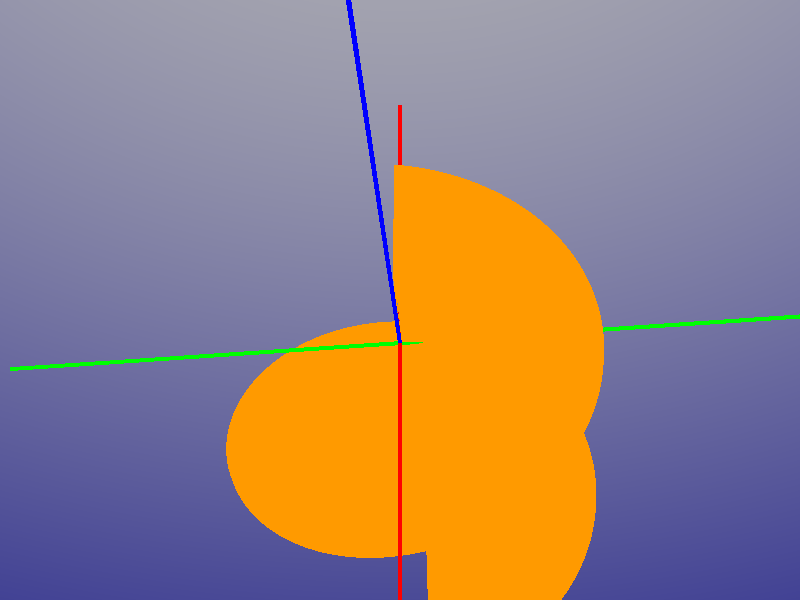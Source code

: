 // Persistence Of Vision raytracer version 3.5 sample file.
// Demo showing several torii ... Dieter Bayer, June 1994
//
// -w320 -h240
// -w800 -h600 +a0.3
//


#include "colors.inc"
#include "textures.inc"
#include "glass.inc"
#include "rad_def.inc"


global_settings { 
  assumed_gamma 2.2 
  max_trace_level 5
  ambient_light color White
  //ambient_light 4
  radiosity {
    Rad_Settings(Radiosity_Fast, off, off)
    //Rad_Settings(Radiosity_Final, off, off)
  }
}


camera {
  location <20, -180, 200>
//  right <4/3, 0, 0>
//  up <0, 1, 0>
//  sky <0, 1, 0>
//  direction <0, 0, 1.8>
  direction <1.8, 0, 0>
  look_at <0, 15, 0>
}

//light_source { <50, 200, 100> colour Gray70 }
//light_source { <-20, 40, 20> colour Gray70 }
//light_source { <50, -80, 200> colour Gray70 }
//light_source { <50, 80, 200> colour Gray70 }
//light_source { <100, 80, 200> colour Gray70 }
//light_source { <100, -280, 200> colour Gray70 }
//light_source { <-100, 80, 200> colour Gray70 }
//light_source { <-100, -280, 200> colour Gray70 }

//light_source { <50, 80, -20> colour Gray70 }

//light_source { <0, 80, 0> colour Gray70 }

sphere {
  <0, 0, 0>, 1
  hollow
  texture {
    pigment {
      gradient y
      color_map {
        [ 0.5 color rgb <0.0, 0.0, 0.5> ]
        [ 1.0 color rgb <1.0, 1.0, 1.0>*0.7 ]
      }
    }
    finish {
      ambient color White*0.7
      diffuse 0.6
      specular 0.3
    }
    scale <1, 2, 1>
    translate  <0, -1, 0>
  }
  scale <1, 1, 1>*1000
}

light_source {
  <4,-10,20> * 100
  color rgb <1.0, 0.95, 0.90>*1.5
  photons {
    refraction on
    reflection on
  }
}

background { color MidnightBlue }

// x-axis
  cylinder {
    <-100, 0, 0>,     // Center of one end
    <100, 0, 0>,     // Center of other end
    0.5            // Radius
    open           // Remove end caps
    //texture { T_Stone25 scale 4 }
    pigment { color Green }
  }

// y-axis
  cylinder {
    <0, -100, 0>,     // Center of one end
    <0, 100, 0>,     // Center of other end
    0.5            // Radius
    open           // Remove end caps
    //texture { T_Stone25 scale 4 }
    pigment { color Red }
  }

// z-axis
  cylinder {
    <0, 0, 0>,     // Center of one end
    <0, 0, 100>,     // Center of other end
    0.5            // Radius
    open           // Remove end caps
    //texture { T_Stone25 scale 4 }
    pigment { color Blue }
  }

// M_Glass is from Villarceau_Circles

#declare M_Glass =
  material {
    texture {
      pigment { color rgbf <1.0, 0.6, 0.0, 1.2> }
      finish {
        ambient 0.0
        diffuse 0.05
        specular 0.6
        roughness 0.001
        reflection {
          0.1, 0.9
          fresnel on
        }
        conserve_energy
      }
    }
    interior {
      ior 1.5
      fade_power 1001
      fade_distance 0.9
      fade_color <0.5,0.8,0.6>
    }
  }

#declare F_GlassMy6 =
  finish {
    specular 0.6
    roughness 0.002
    //ambient 0.6
    ambient 0.1
    diffuse 0.1
    brilliance 5
    reflection {
      0.1, 1.0
      fresnel on
    }
    conserve_energy
  }

intersection {
  union {
  isosurface {
    function { pow(z/10-atan2(y,x),2) - .01 }
    contained_by { box { <0,-200,-50>, <200,200,50> } }
    //open
  }
  isosurface {
    function { pow((z/10-(atan2(y,x)-pi)),2) - .01 }
    contained_by { box { <0,-200,-100>, <200,200,50> } }
    //open
    rotate <0, 0, 180>
  }
  isosurface {
    function { pow((z/10-(atan2(y,x)-2*pi)),2) - .01 }
    contained_by { box { <0,-200,-100>, <200,200,50> } }
    //open
  }
  }
  cylinder { <0,0,-100>, <0,0,100>, 50 }

//    pigment { color Orange }
////    pigment { color rgbft<1,1,0,0.9,0.9> }
//   finish { F_GlassMy6 }
//    interior { I_Glass1 }
  material { M_Glass }
  }

